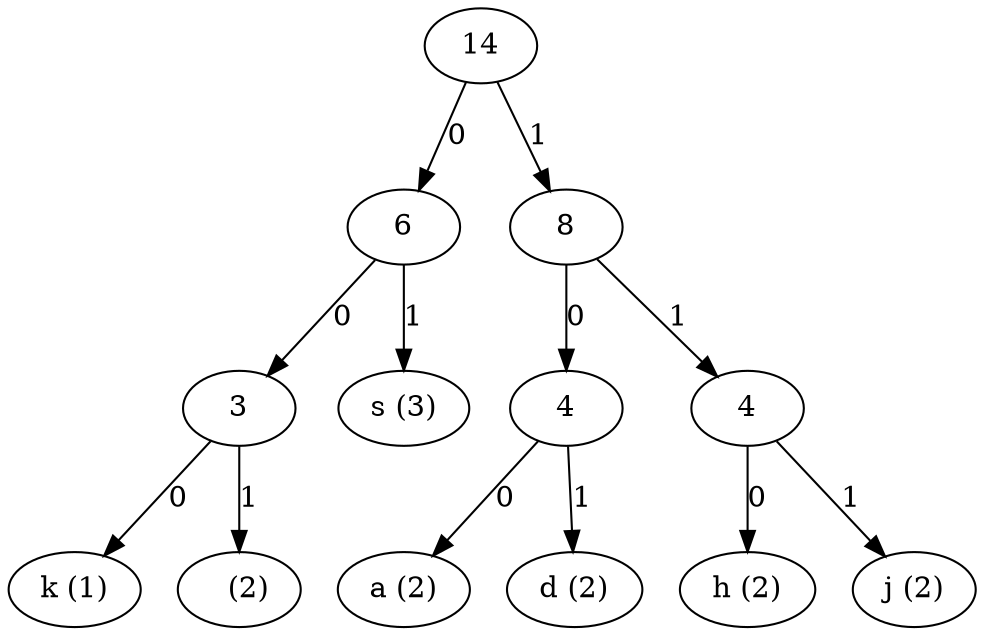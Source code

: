 digraph G {
    "00E11840" [label="14"];
    "00E11840" -> "00E11800" [label="0"];
    "00E11800" [label="6"];
    "00E11800" -> "00E117A0" [label="0"];
    "00E117A0" [label="3"];
    "00E117A0" -> "00E11780" [label="0"];
    "00E11780" [label="k (1)"];
    "00E117A0" -> "00E11760" [label="1"];
    "00E11760" [label="  (2)"];
    "00E11800" -> "00E11B60" [label="1"];
    "00E11B60" [label="s (3)"];
    "00E11840" -> "00E11820" [label="1"];
    "00E11820" [label="8"];
    "00E11820" -> "00E117C0" [label="0"];
    "00E117C0" [label="4"];
    "00E117C0" -> "00E11B40" [label="0"];
    "00E11B40" [label="a (2)"];
    "00E117C0" -> "00E11720" [label="1"];
    "00E11720" [label="d (2)"];
    "00E11820" -> "00E117E0" [label="1"];
    "00E117E0" [label="4"];
    "00E117E0" -> "00E11740" [label="0"];
    "00E11740" [label="h (2)"];
    "00E117E0" -> "00E11700" [label="1"];
    "00E11700" [label="j (2)"];
}
